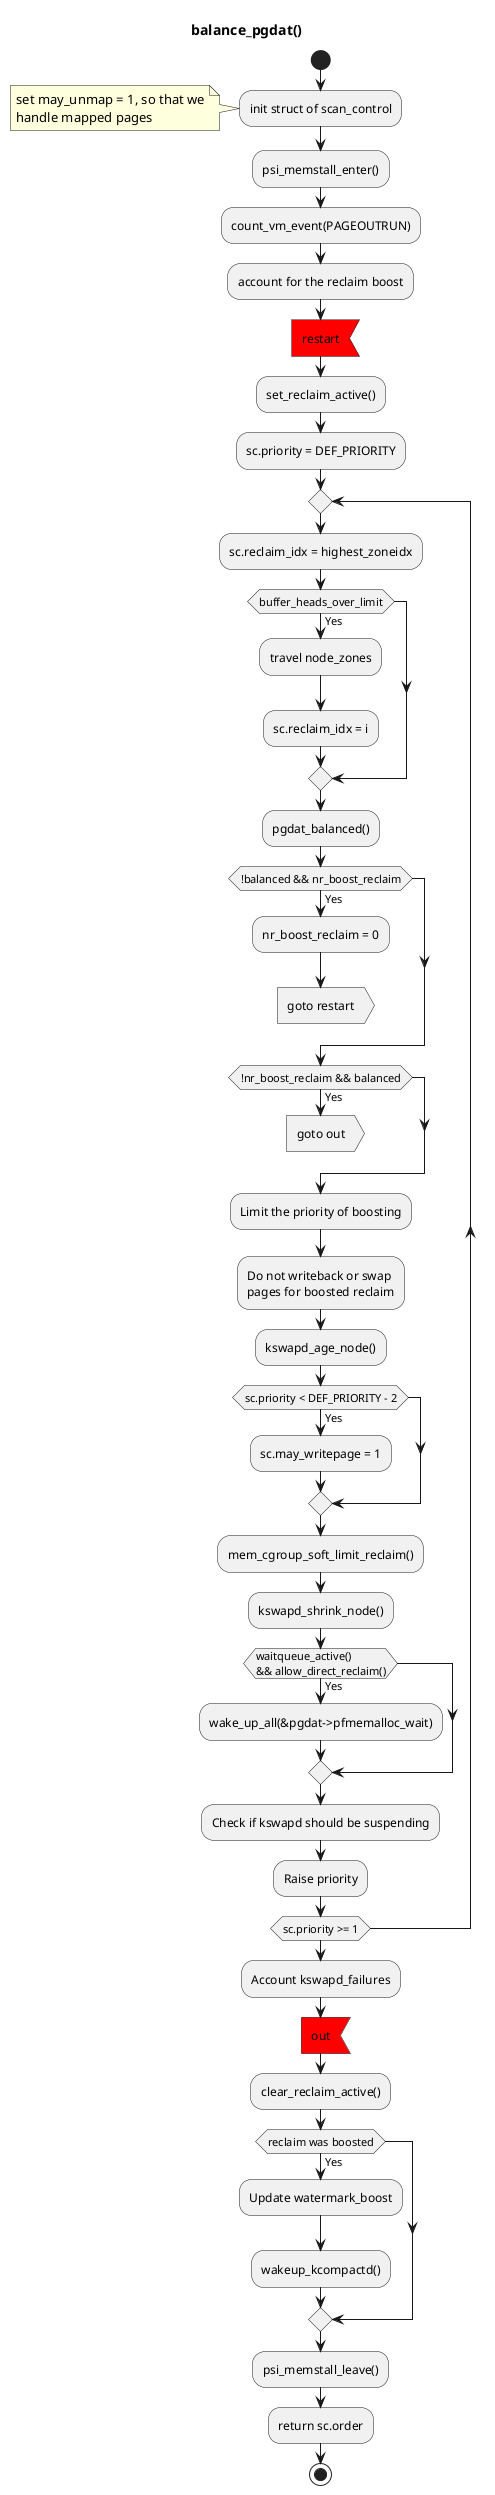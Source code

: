 @startuml

title balance_pgdat()

start
:init struct of scan_control;
note left
    set may_unmap = 1, so that we
    handle mapped pages
end note
:psi_memstall_enter();
:count_vm_event(PAGEOUTRUN);
:account for the reclaim boost;
#Red:restart;<<input>>
:set_reclaim_active();
:sc.priority = DEF_PRIORITY;
repeat
    :sc.reclaim_idx = highest_zoneidx;
    if (buffer_heads_over_limit) then (Yes)
        :travel node_zones;
        :sc.reclaim_idx = i;
    endif
    :pgdat_balanced();
    if (!balanced && nr_boost_reclaim) then (Yes)
        :nr_boost_reclaim = 0;
        :goto restart;<<output>>
        detach
    endif
    if (!nr_boost_reclaim && balanced) then (Yes)
		:goto out;<<output>>
        detach
    endif
    :Limit the priority of boosting;
    :Do not writeback or swap
    pages for boosted reclaim;
    :kswapd_age_node();
    if (sc.priority < DEF_PRIORITY - 2) then (Yes)
        :sc.may_writepage = 1;
    endif
    :mem_cgroup_soft_limit_reclaim();
    :kswapd_shrink_node();
 	if (waitqueue_active() \n&& allow_direct_reclaim()) then (Yes)
        :wake_up_all(&pgdat->pfmemalloc_wait);
    endif
    :Check if kswapd should be suspending;
    :Raise priority;
repeat while (sc.priority >= 1)
:Account kswapd_failures;
#Red:out;<<input>>
:clear_reclaim_active();
if (reclaim was boosted) then (Yes)
    :Update watermark_boost;
    :wakeup_kcompactd();
endif
:psi_memstall_leave();
:return sc.order;
stop

@enduml